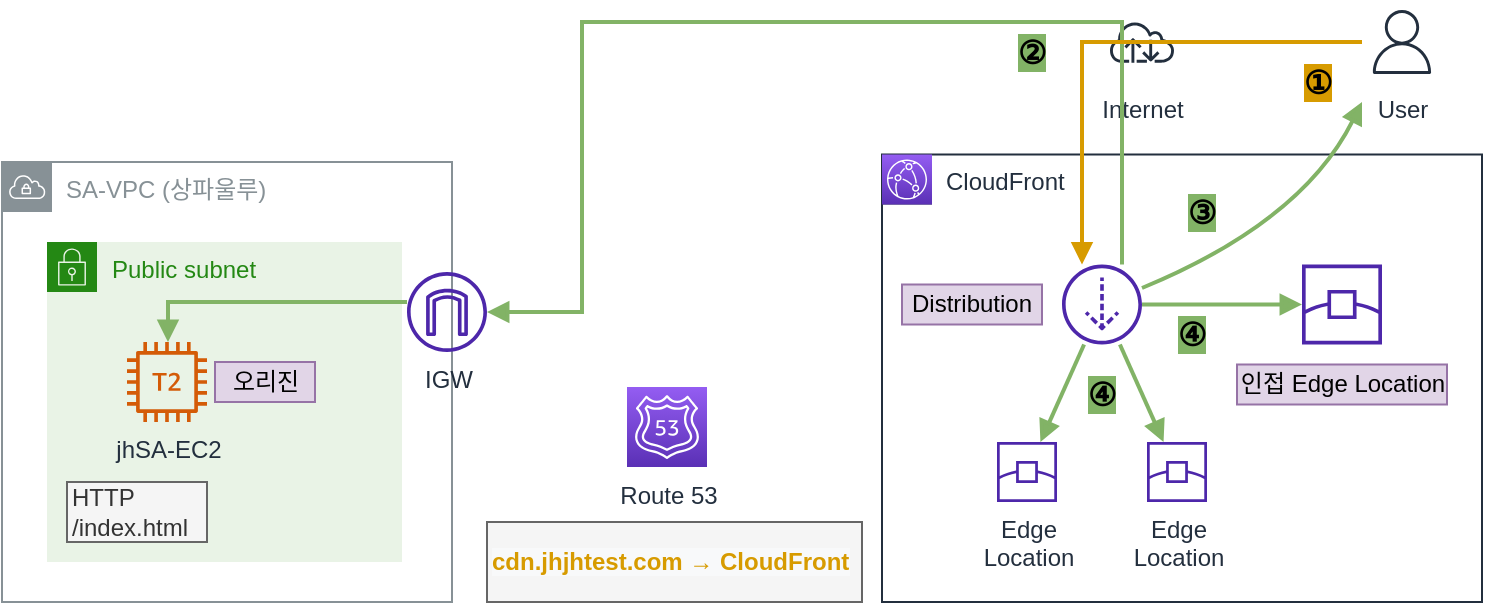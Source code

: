 <mxfile version="20.6.2" type="device"><diagram id="GvcngqzB6JO-svg9E8Pe" name="페이지-1"><mxGraphModel dx="972" dy="892" grid="1" gridSize="10" guides="1" tooltips="1" connect="1" arrows="1" fold="1" page="1" pageScale="1" pageWidth="827" pageHeight="1169" math="0" shadow="0"><root><mxCell id="0"/><mxCell id="1" parent="0"/><mxCell id="n7Yk3-buf7Q8cb97ls7X-1" value="SA-VPC (상파울루)" style="sketch=0;outlineConnect=0;gradientColor=none;html=1;whiteSpace=wrap;fontSize=12;fontStyle=0;shape=mxgraph.aws4.group;grIcon=mxgraph.aws4.group_vpc;strokeColor=#879196;fillColor=none;verticalAlign=top;align=left;spacingLeft=30;fontColor=#879196;dashed=0;" parent="1" vertex="1"><mxGeometry x="40" y="140" width="225" height="220" as="geometry"/></mxCell><mxCell id="n7Yk3-buf7Q8cb97ls7X-2" value="Public subnet" style="points=[[0,0],[0.25,0],[0.5,0],[0.75,0],[1,0],[1,0.25],[1,0.5],[1,0.75],[1,1],[0.75,1],[0.5,1],[0.25,1],[0,1],[0,0.75],[0,0.5],[0,0.25]];outlineConnect=0;gradientColor=none;html=1;whiteSpace=wrap;fontSize=12;fontStyle=0;container=1;pointerEvents=0;collapsible=0;recursiveResize=0;shape=mxgraph.aws4.group;grIcon=mxgraph.aws4.group_security_group;grStroke=0;strokeColor=#248814;fillColor=#E9F3E6;verticalAlign=top;align=left;spacingLeft=30;fontColor=#248814;dashed=0;" parent="1" vertex="1"><mxGeometry x="62.5" y="180" width="177.5" height="160" as="geometry"/></mxCell><mxCell id="n7Yk3-buf7Q8cb97ls7X-3" value="jhSA-EC2" style="sketch=0;outlineConnect=0;fontColor=#232F3E;gradientColor=none;fillColor=#D45B07;strokeColor=none;dashed=0;verticalLabelPosition=bottom;verticalAlign=top;align=center;html=1;fontSize=12;fontStyle=0;aspect=fixed;pointerEvents=1;shape=mxgraph.aws4.t2_instance;" parent="1" vertex="1"><mxGeometry x="102.5" y="230" width="40" height="40" as="geometry"/></mxCell><mxCell id="n7Yk3-buf7Q8cb97ls7X-4" value="HTTP&lt;br&gt;&lt;div style=&quot;&quot;&gt;&lt;span style=&quot;background-color: initial;&quot;&gt;/index.html&lt;/span&gt;&lt;/div&gt;" style="text;html=1;strokeColor=#666666;fillColor=#f5f5f5;align=left;verticalAlign=middle;whiteSpace=wrap;rounded=0;fontSize=12;fontColor=#333333;" parent="1" vertex="1"><mxGeometry x="72.5" y="300" width="70" height="30" as="geometry"/></mxCell><mxCell id="n7Yk3-buf7Q8cb97ls7X-5" value="오리진" style="text;html=1;strokeColor=#9673a6;fillColor=#e1d5e7;align=center;verticalAlign=middle;whiteSpace=wrap;rounded=0;" parent="1" vertex="1"><mxGeometry x="146.5" y="240" width="50" height="20" as="geometry"/></mxCell><mxCell id="n7Yk3-buf7Q8cb97ls7X-6" style="edgeStyle=orthogonalEdgeStyle;rounded=0;orthogonalLoop=1;jettySize=auto;html=1;strokeWidth=2;endArrow=block;endFill=1;fillColor=#d5e8d4;strokeColor=#82b366;" parent="1" source="n7Yk3-buf7Q8cb97ls7X-7" target="n7Yk3-buf7Q8cb97ls7X-3" edge="1"><mxGeometry relative="1" as="geometry"><Array as="points"><mxPoint x="123" y="210"/></Array></mxGeometry></mxCell><mxCell id="n7Yk3-buf7Q8cb97ls7X-7" value="IGW" style="sketch=0;outlineConnect=0;fontColor=#232F3E;gradientColor=none;fillColor=#4D27AA;strokeColor=none;dashed=0;verticalLabelPosition=bottom;verticalAlign=top;align=center;html=1;fontSize=12;fontStyle=0;aspect=fixed;pointerEvents=1;shape=mxgraph.aws4.internet_gateway;" parent="1" vertex="1"><mxGeometry x="242.5" y="195" width="40" height="40" as="geometry"/></mxCell><mxCell id="n7Yk3-buf7Q8cb97ls7X-8" value="Route 53" style="sketch=0;points=[[0,0,0],[0.25,0,0],[0.5,0,0],[0.75,0,0],[1,0,0],[0,1,0],[0.25,1,0],[0.5,1,0],[0.75,1,0],[1,1,0],[0,0.25,0],[0,0.5,0],[0,0.75,0],[1,0.25,0],[1,0.5,0],[1,0.75,0]];outlineConnect=0;fontColor=#232F3E;gradientColor=#945DF2;gradientDirection=north;fillColor=#5A30B5;strokeColor=#ffffff;dashed=0;verticalLabelPosition=bottom;verticalAlign=top;align=center;html=1;fontSize=12;fontStyle=0;aspect=fixed;shape=mxgraph.aws4.resourceIcon;resIcon=mxgraph.aws4.route_53;" parent="1" vertex="1"><mxGeometry x="352.5" y="252.5" width="40" height="40" as="geometry"/></mxCell><mxCell id="n7Yk3-buf7Q8cb97ls7X-9" value="&lt;span style=&quot;font-family: Helvetica; font-size: 12px; font-style: normal; font-variant-ligatures: normal; font-variant-caps: normal; letter-spacing: normal; orphans: 2; text-indent: 0px; text-transform: none; widows: 2; word-spacing: 0px; -webkit-text-stroke-width: 0px; background-color: rgb(248, 249, 250); text-decoration-thickness: initial; text-decoration-style: initial; text-decoration-color: initial; float: none; display: inline !important;&quot;&gt;&lt;b style=&quot;&quot;&gt;&lt;font color=&quot;#d79b00&quot;&gt;cdn.jhjhtest.com → CloudFront&lt;/font&gt;&lt;/b&gt;&lt;/span&gt;" style="text;html=1;strokeColor=#666666;fillColor=#f5f5f5;align=left;verticalAlign=middle;whiteSpace=wrap;rounded=0;fontColor=#333333;" parent="1" vertex="1"><mxGeometry x="282.5" y="320" width="187.5" height="40" as="geometry"/></mxCell><mxCell id="n7Yk3-buf7Q8cb97ls7X-10" value="CloudFront" style="points=[[0,0],[0.25,0],[0.5,0],[0.75,0],[1,0],[1,0.25],[1,0.5],[1,0.75],[1,1],[0.75,1],[0.5,1],[0.25,1],[0,1],[0,0.75],[0,0.5],[0,0.25]];outlineConnect=0;gradientColor=none;html=1;whiteSpace=wrap;fontSize=12;fontStyle=0;container=1;pointerEvents=0;collapsible=0;recursiveResize=0;shape=mxgraph.aws4.group;grIcon=mxgraph.aws4.group_aws_cloud_alt;strokeColor=#232F3E;fillColor=none;verticalAlign=top;align=left;spacingLeft=30;fontColor=#232F3E;dashed=0;" parent="1" vertex="1"><mxGeometry x="480" y="136.25" width="300" height="223.75" as="geometry"/></mxCell><mxCell id="n7Yk3-buf7Q8cb97ls7X-11" value="" style="sketch=0;points=[[0,0,0],[0.25,0,0],[0.5,0,0],[0.75,0,0],[1,0,0],[0,1,0],[0.25,1,0],[0.5,1,0],[0.75,1,0],[1,1,0],[0,0.25,0],[0,0.5,0],[0,0.75,0],[1,0.25,0],[1,0.5,0],[1,0.75,0]];outlineConnect=0;fontColor=#232F3E;gradientColor=#945DF2;gradientDirection=north;fillColor=#5A30B5;strokeColor=#ffffff;dashed=0;verticalLabelPosition=bottom;verticalAlign=top;align=center;html=1;fontSize=12;fontStyle=0;aspect=fixed;shape=mxgraph.aws4.resourceIcon;resIcon=mxgraph.aws4.cloudfront;" parent="n7Yk3-buf7Q8cb97ls7X-10" vertex="1"><mxGeometry width="25" height="25" as="geometry"/></mxCell><mxCell id="n7Yk3-buf7Q8cb97ls7X-12" style="edgeStyle=orthogonalEdgeStyle;rounded=0;orthogonalLoop=1;jettySize=auto;html=1;strokeWidth=2;endArrow=block;endFill=1;fillColor=#d5e8d4;strokeColor=#82b366;" parent="n7Yk3-buf7Q8cb97ls7X-10" source="n7Yk3-buf7Q8cb97ls7X-13" target="n7Yk3-buf7Q8cb97ls7X-15" edge="1"><mxGeometry relative="1" as="geometry"/></mxCell><mxCell id="n7Yk3-buf7Q8cb97ls7X-13" value="" style="sketch=0;outlineConnect=0;fontColor=#232F3E;gradientColor=none;fillColor=#4D27AA;strokeColor=none;dashed=0;verticalLabelPosition=bottom;verticalAlign=top;align=center;html=1;fontSize=12;fontStyle=0;aspect=fixed;pointerEvents=1;shape=mxgraph.aws4.download_distribution;" parent="n7Yk3-buf7Q8cb97ls7X-10" vertex="1"><mxGeometry x="90" y="55" width="40" height="40" as="geometry"/></mxCell><mxCell id="n7Yk3-buf7Q8cb97ls7X-14" value="Distribution" style="text;html=1;strokeColor=#9673a6;fillColor=#e1d5e7;align=center;verticalAlign=middle;whiteSpace=wrap;rounded=0;" parent="n7Yk3-buf7Q8cb97ls7X-10" vertex="1"><mxGeometry x="10" y="65" width="70" height="20" as="geometry"/></mxCell><mxCell id="n7Yk3-buf7Q8cb97ls7X-15" value="" style="sketch=0;outlineConnect=0;fontColor=#232F3E;gradientColor=none;fillColor=#4D27AA;strokeColor=none;dashed=0;verticalLabelPosition=bottom;verticalAlign=top;align=center;html=1;fontSize=12;fontStyle=0;aspect=fixed;pointerEvents=1;shape=mxgraph.aws4.edge_location;" parent="n7Yk3-buf7Q8cb97ls7X-10" vertex="1"><mxGeometry x="210" y="55" width="40" height="40" as="geometry"/></mxCell><mxCell id="n7Yk3-buf7Q8cb97ls7X-16" value="인접 Edge Location" style="text;html=1;strokeColor=#9673a6;fillColor=#e1d5e7;align=center;verticalAlign=middle;whiteSpace=wrap;rounded=0;" parent="n7Yk3-buf7Q8cb97ls7X-10" vertex="1"><mxGeometry x="177.5" y="105" width="105" height="20" as="geometry"/></mxCell><mxCell id="n7Yk3-buf7Q8cb97ls7X-17" value="Edge&lt;br&gt;Location" style="sketch=0;outlineConnect=0;fontColor=#232F3E;gradientColor=none;fillColor=#4D27AA;strokeColor=none;dashed=0;verticalLabelPosition=bottom;verticalAlign=top;align=center;html=1;fontSize=12;fontStyle=0;aspect=fixed;pointerEvents=1;shape=mxgraph.aws4.edge_location;" parent="n7Yk3-buf7Q8cb97ls7X-10" vertex="1"><mxGeometry x="57.5" y="143.75" width="30" height="30" as="geometry"/></mxCell><mxCell id="n7Yk3-buf7Q8cb97ls7X-18" value="Edge&lt;br&gt;Location" style="sketch=0;outlineConnect=0;fontColor=#232F3E;gradientColor=none;fillColor=#4D27AA;strokeColor=none;dashed=0;verticalLabelPosition=bottom;verticalAlign=top;align=center;html=1;fontSize=12;fontStyle=0;aspect=fixed;pointerEvents=1;shape=mxgraph.aws4.edge_location;" parent="n7Yk3-buf7Q8cb97ls7X-10" vertex="1"><mxGeometry x="132.5" y="143.75" width="30" height="30" as="geometry"/></mxCell><mxCell id="n7Yk3-buf7Q8cb97ls7X-19" value="" style="endArrow=block;html=1;rounded=0;strokeWidth=2;fillColor=#d5e8d4;strokeColor=#82b366;endFill=1;" parent="n7Yk3-buf7Q8cb97ls7X-10" source="n7Yk3-buf7Q8cb97ls7X-13" target="n7Yk3-buf7Q8cb97ls7X-17" edge="1"><mxGeometry width="50" height="50" relative="1" as="geometry"><mxPoint x="-80" y="143.75" as="sourcePoint"/><mxPoint x="-30" y="93.75" as="targetPoint"/></mxGeometry></mxCell><mxCell id="n7Yk3-buf7Q8cb97ls7X-20" value="" style="endArrow=block;html=1;rounded=0;strokeWidth=2;endFill=1;fillColor=#d5e8d4;strokeColor=#82b366;" parent="n7Yk3-buf7Q8cb97ls7X-10" source="n7Yk3-buf7Q8cb97ls7X-13" target="n7Yk3-buf7Q8cb97ls7X-18" edge="1"><mxGeometry width="50" height="50" relative="1" as="geometry"><mxPoint x="-30" y="325.75" as="sourcePoint"/><mxPoint x="20" y="275.75" as="targetPoint"/></mxGeometry></mxCell><mxCell id="n7Yk3-buf7Q8cb97ls7X-21" value="③" style="text;html=1;strokeColor=none;fillColor=none;align=center;verticalAlign=middle;whiteSpace=wrap;rounded=0;fontSize=16;labelBackgroundColor=#82B366;fontStyle=1" parent="n7Yk3-buf7Q8cb97ls7X-10" vertex="1"><mxGeometry x="140" y="13.75" width="40" height="30" as="geometry"/></mxCell><mxCell id="n7Yk3-buf7Q8cb97ls7X-22" value="④" style="text;html=1;strokeColor=none;fillColor=none;align=center;verticalAlign=middle;whiteSpace=wrap;rounded=0;labelBackgroundColor=#82B366;fontSize=16;fontStyle=1" parent="n7Yk3-buf7Q8cb97ls7X-10" vertex="1"><mxGeometry x="140" y="75" width="30" height="30" as="geometry"/></mxCell><mxCell id="n7Yk3-buf7Q8cb97ls7X-23" value="④" style="text;html=1;strokeColor=none;fillColor=none;align=center;verticalAlign=middle;whiteSpace=wrap;rounded=0;labelBackgroundColor=#82B366;fontSize=16;fontStyle=1" parent="n7Yk3-buf7Q8cb97ls7X-10" vertex="1"><mxGeometry x="95" y="105" width="30" height="30" as="geometry"/></mxCell><mxCell id="n7Yk3-buf7Q8cb97ls7X-25" value="User" style="sketch=0;outlineConnect=0;fontColor=#232F3E;gradientColor=none;strokeColor=#232F3E;fillColor=#ffffff;dashed=0;verticalLabelPosition=bottom;verticalAlign=top;align=center;html=1;fontSize=12;fontStyle=0;aspect=fixed;shape=mxgraph.aws4.resourceIcon;resIcon=mxgraph.aws4.user;" parent="1" vertex="1"><mxGeometry x="720" y="60" width="40" height="40" as="geometry"/></mxCell><mxCell id="n7Yk3-buf7Q8cb97ls7X-29" value="Internet" style="sketch=0;outlineConnect=0;fontColor=#232F3E;gradientColor=none;strokeColor=#232F3E;fillColor=#ffffff;dashed=0;verticalLabelPosition=bottom;verticalAlign=top;align=center;html=1;fontSize=12;fontStyle=0;aspect=fixed;shape=mxgraph.aws4.resourceIcon;resIcon=mxgraph.aws4.internet;" parent="1" vertex="1"><mxGeometry x="590" y="60" width="40" height="40" as="geometry"/></mxCell><mxCell id="n7Yk3-buf7Q8cb97ls7X-30" style="edgeStyle=orthogonalEdgeStyle;rounded=0;orthogonalLoop=1;jettySize=auto;html=1;strokeWidth=2;endArrow=block;endFill=1;fillColor=#d5e8d4;strokeColor=#82b366;" parent="1" source="n7Yk3-buf7Q8cb97ls7X-13" target="n7Yk3-buf7Q8cb97ls7X-7" edge="1"><mxGeometry relative="1" as="geometry"><Array as="points"><mxPoint x="600" y="70"/><mxPoint x="330" y="70"/><mxPoint x="330" y="215"/></Array></mxGeometry></mxCell><mxCell id="n7Yk3-buf7Q8cb97ls7X-31" style="edgeStyle=orthogonalEdgeStyle;rounded=0;orthogonalLoop=1;jettySize=auto;html=1;strokeWidth=2;endArrow=block;endFill=1;fillColor=#ffe6cc;strokeColor=#d79b00;" parent="1" source="n7Yk3-buf7Q8cb97ls7X-25" target="n7Yk3-buf7Q8cb97ls7X-13" edge="1"><mxGeometry relative="1" as="geometry"><Array as="points"><mxPoint x="580" y="80"/></Array></mxGeometry></mxCell><mxCell id="n7Yk3-buf7Q8cb97ls7X-32" value="" style="curved=1;endArrow=block;html=1;rounded=0;strokeWidth=2;fillColor=#d5e8d4;strokeColor=#82b366;endFill=1;" parent="1" source="n7Yk3-buf7Q8cb97ls7X-13" edge="1"><mxGeometry width="50" height="50" relative="1" as="geometry"><mxPoint x="400" y="220" as="sourcePoint"/><mxPoint x="720" y="110" as="targetPoint"/><Array as="points"><mxPoint x="690" y="170"/></Array></mxGeometry></mxCell><mxCell id="n7Yk3-buf7Q8cb97ls7X-33" value="①" style="text;html=1;strokeColor=none;fillColor=none;align=center;verticalAlign=middle;whiteSpace=wrap;rounded=0;fontSize=16;fontStyle=1;labelBackgroundColor=#D79B00;" parent="1" vertex="1"><mxGeometry x="682.5" y="90" width="30" height="20" as="geometry"/></mxCell><mxCell id="n7Yk3-buf7Q8cb97ls7X-34" value="②" style="text;html=1;strokeColor=none;fillColor=none;align=center;verticalAlign=middle;whiteSpace=wrap;rounded=0;labelBackgroundColor=#82B366;fontSize=16;fontStyle=1" parent="1" vertex="1"><mxGeometry x="540" y="70" width="30" height="30" as="geometry"/></mxCell></root></mxGraphModel></diagram></mxfile>